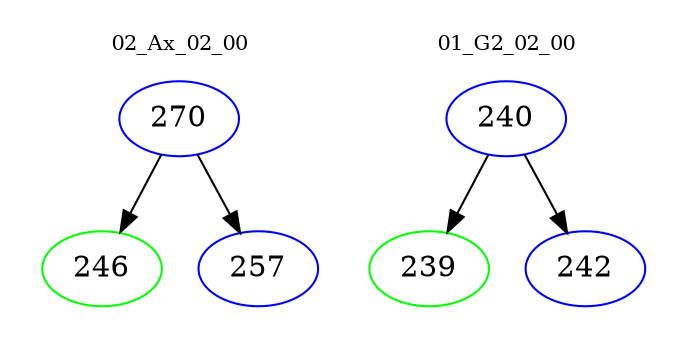 digraph{
subgraph cluster_0 {
color = white
label = "02_Ax_02_00";
fontsize=10;
T0_270 [label="270", color="blue"]
T0_270 -> T0_246 [color="black"]
T0_246 [label="246", color="green"]
T0_270 -> T0_257 [color="black"]
T0_257 [label="257", color="blue"]
}
subgraph cluster_1 {
color = white
label = "01_G2_02_00";
fontsize=10;
T1_240 [label="240", color="blue"]
T1_240 -> T1_239 [color="black"]
T1_239 [label="239", color="green"]
T1_240 -> T1_242 [color="black"]
T1_242 [label="242", color="blue"]
}
}
